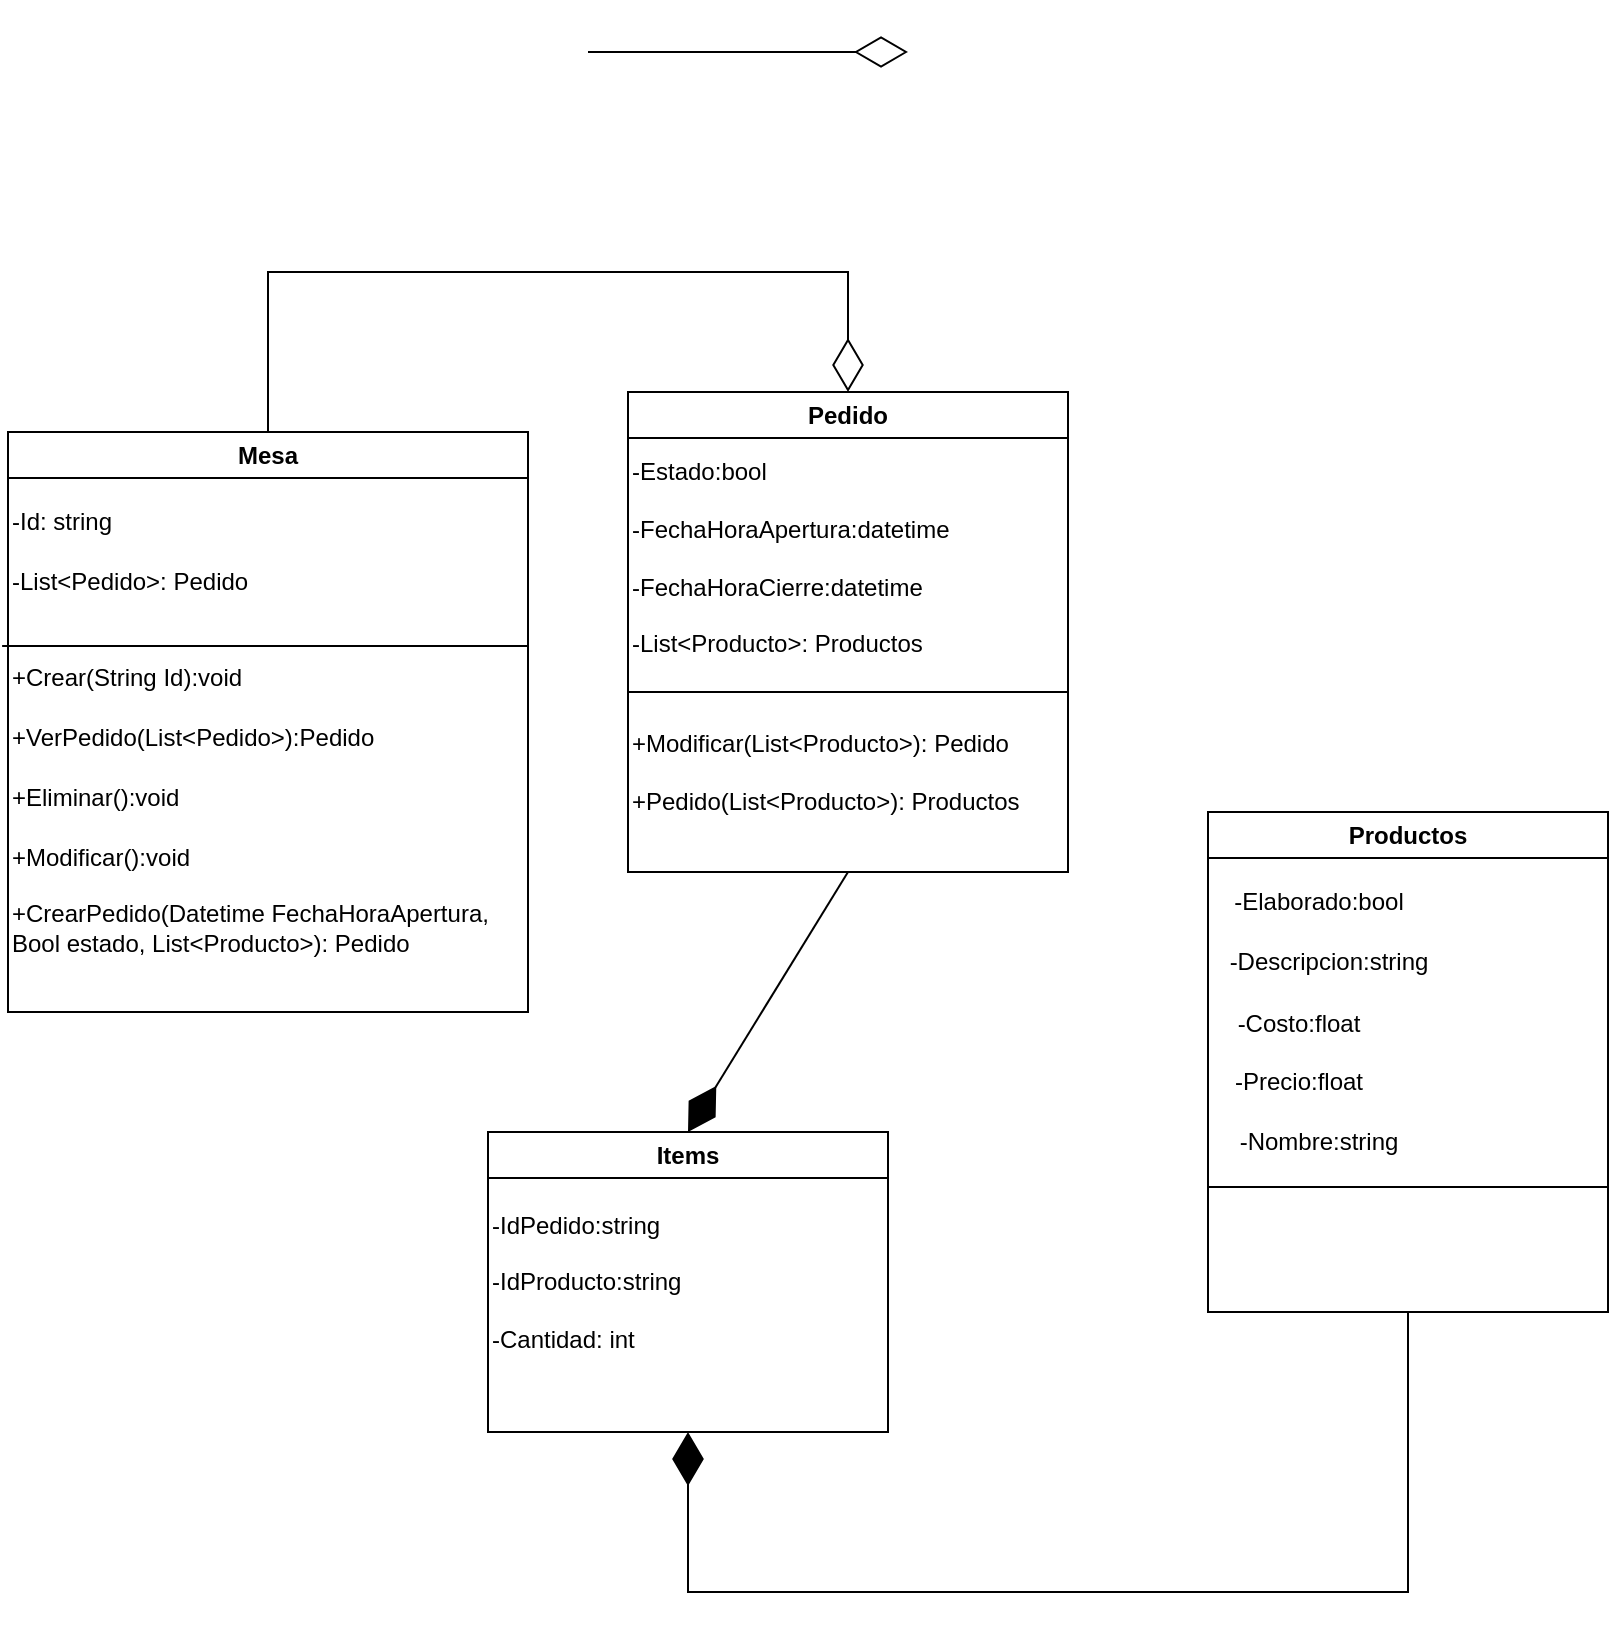 <mxfile version="21.7.2" type="github">
  <diagram name="Página-1" id="ctV1LAYlhdu0PN3EPtzc">
    <mxGraphModel dx="971" dy="571" grid="1" gridSize="10" guides="1" tooltips="1" connect="1" arrows="1" fold="1" page="1" pageScale="1" pageWidth="827" pageHeight="1169" math="0" shadow="0">
      <root>
        <mxCell id="0" />
        <mxCell id="1" parent="0" />
        <mxCell id="oHOC3U8sP_fkU0c64HHa-3" value="Mesa" style="swimlane;whiteSpace=wrap;html=1;" vertex="1" parent="1">
          <mxGeometry x="10" y="320" width="260" height="290" as="geometry" />
        </mxCell>
        <mxCell id="oHOC3U8sP_fkU0c64HHa-4" value="-Id: string" style="text;html=1;align=left;verticalAlign=middle;resizable=0;points=[];autosize=1;strokeColor=none;fillColor=none;" vertex="1" parent="oHOC3U8sP_fkU0c64HHa-3">
          <mxGeometry y="30" width="70" height="30" as="geometry" />
        </mxCell>
        <mxCell id="oHOC3U8sP_fkU0c64HHa-5" value="-List&amp;lt;Pedido&amp;gt;: Pedido" style="text;html=1;align=left;verticalAlign=middle;resizable=0;points=[];autosize=1;strokeColor=none;fillColor=none;" vertex="1" parent="oHOC3U8sP_fkU0c64HHa-3">
          <mxGeometry y="60" width="140" height="30" as="geometry" />
        </mxCell>
        <mxCell id="oHOC3U8sP_fkU0c64HHa-7" value="+Crear(String Id):void" style="text;html=1;align=left;verticalAlign=middle;resizable=0;points=[];autosize=1;strokeColor=none;fillColor=none;" vertex="1" parent="oHOC3U8sP_fkU0c64HHa-3">
          <mxGeometry y="108" width="140" height="30" as="geometry" />
        </mxCell>
        <mxCell id="oHOC3U8sP_fkU0c64HHa-8" value="+VerPedido(List&amp;lt;Pedido&amp;gt;):Pedido" style="text;html=1;align=left;verticalAlign=middle;resizable=0;points=[];autosize=1;strokeColor=none;fillColor=none;" vertex="1" parent="oHOC3U8sP_fkU0c64HHa-3">
          <mxGeometry y="138" width="200" height="30" as="geometry" />
        </mxCell>
        <mxCell id="oHOC3U8sP_fkU0c64HHa-9" value="+Eliminar():void" style="text;html=1;align=left;verticalAlign=middle;resizable=0;points=[];autosize=1;strokeColor=none;fillColor=none;" vertex="1" parent="oHOC3U8sP_fkU0c64HHa-3">
          <mxGeometry y="168" width="110" height="30" as="geometry" />
        </mxCell>
        <mxCell id="oHOC3U8sP_fkU0c64HHa-10" value="+Modificar():void" style="text;html=1;align=left;verticalAlign=middle;resizable=0;points=[];autosize=1;strokeColor=none;fillColor=none;" vertex="1" parent="oHOC3U8sP_fkU0c64HHa-3">
          <mxGeometry y="198" width="110" height="30" as="geometry" />
        </mxCell>
        <mxCell id="oHOC3U8sP_fkU0c64HHa-21" value="+CrearPedido(Datetime FechaHoraApertura, &lt;br&gt;Bool estado, List&amp;lt;Producto&amp;gt;): Pedido" style="text;html=1;align=left;verticalAlign=middle;resizable=0;points=[];autosize=1;strokeColor=none;fillColor=none;" vertex="1" parent="oHOC3U8sP_fkU0c64HHa-3">
          <mxGeometry y="228" width="260" height="40" as="geometry" />
        </mxCell>
        <mxCell id="oHOC3U8sP_fkU0c64HHa-6" value="" style="endArrow=none;html=1;rounded=0;exitX=-0.021;exitY=-0.033;exitDx=0;exitDy=0;exitPerimeter=0;" edge="1" parent="oHOC3U8sP_fkU0c64HHa-3" source="oHOC3U8sP_fkU0c64HHa-7">
          <mxGeometry width="50" height="50" relative="1" as="geometry">
            <mxPoint y="105" as="sourcePoint" />
            <mxPoint x="260" y="107" as="targetPoint" />
          </mxGeometry>
        </mxCell>
        <mxCell id="oHOC3U8sP_fkU0c64HHa-11" value="Productos" style="swimlane;whiteSpace=wrap;html=1;" vertex="1" parent="1">
          <mxGeometry x="610" y="510" width="200" height="250" as="geometry" />
        </mxCell>
        <mxCell id="oHOC3U8sP_fkU0c64HHa-13" value="-Elaborado:bool" style="text;html=1;align=center;verticalAlign=middle;resizable=0;points=[];autosize=1;strokeColor=none;fillColor=none;" vertex="1" parent="oHOC3U8sP_fkU0c64HHa-11">
          <mxGeometry y="30" width="110" height="30" as="geometry" />
        </mxCell>
        <mxCell id="oHOC3U8sP_fkU0c64HHa-14" value="-Descripcion:string" style="text;html=1;align=center;verticalAlign=middle;resizable=0;points=[];autosize=1;strokeColor=none;fillColor=none;" vertex="1" parent="oHOC3U8sP_fkU0c64HHa-11">
          <mxGeometry y="60" width="120" height="30" as="geometry" />
        </mxCell>
        <mxCell id="oHOC3U8sP_fkU0c64HHa-15" value="-Costo:float&lt;br&gt;&lt;br style=&quot;border-color: var(--border-color); text-align: left;&quot;&gt;&lt;span style=&quot;text-align: left;&quot;&gt;-Precio:float&lt;/span&gt;" style="text;html=1;align=center;verticalAlign=middle;resizable=0;points=[];autosize=1;strokeColor=none;fillColor=none;" vertex="1" parent="oHOC3U8sP_fkU0c64HHa-11">
          <mxGeometry y="90" width="90" height="60" as="geometry" />
        </mxCell>
        <mxCell id="oHOC3U8sP_fkU0c64HHa-16" value="-Nombre:string" style="text;html=1;align=center;verticalAlign=middle;resizable=0;points=[];autosize=1;strokeColor=none;fillColor=none;" vertex="1" parent="oHOC3U8sP_fkU0c64HHa-11">
          <mxGeometry x="5" y="150" width="100" height="30" as="geometry" />
        </mxCell>
        <mxCell id="oHOC3U8sP_fkU0c64HHa-12" value="" style="endArrow=none;html=1;rounded=0;exitX=0;exitY=0.75;exitDx=0;exitDy=0;entryX=1;entryY=0.75;entryDx=0;entryDy=0;" edge="1" parent="1" source="oHOC3U8sP_fkU0c64HHa-11" target="oHOC3U8sP_fkU0c64HHa-11">
          <mxGeometry width="50" height="50" relative="1" as="geometry">
            <mxPoint x="360" y="90" as="sourcePoint" />
            <mxPoint x="410" y="40" as="targetPoint" />
            <Array as="points" />
          </mxGeometry>
        </mxCell>
        <mxCell id="oHOC3U8sP_fkU0c64HHa-17" value="Pedido" style="swimlane;whiteSpace=wrap;html=1;" vertex="1" parent="1">
          <mxGeometry x="320" y="300" width="220" height="240" as="geometry" />
        </mxCell>
        <mxCell id="oHOC3U8sP_fkU0c64HHa-18" value="-Estado:bool&lt;br&gt;&lt;br&gt;-FechaHoraApertura:datetime&lt;br&gt;&lt;br&gt;-FechaHoraCierre:datetime&lt;br&gt;&lt;br&gt;-List&amp;lt;Producto&amp;gt;: Productos" style="text;html=1;align=left;verticalAlign=middle;resizable=0;points=[];autosize=1;strokeColor=none;fillColor=none;" vertex="1" parent="oHOC3U8sP_fkU0c64HHa-17">
          <mxGeometry y="28" width="180" height="110" as="geometry" />
        </mxCell>
        <mxCell id="oHOC3U8sP_fkU0c64HHa-20" value="+Modificar(List&amp;lt;Producto&amp;gt;): Pedido&lt;br&gt;&lt;br&gt;+Pedido(List&amp;lt;Producto&amp;gt;): Productos" style="text;html=1;align=left;verticalAlign=middle;resizable=0;points=[];autosize=1;strokeColor=none;fillColor=none;" vertex="1" parent="oHOC3U8sP_fkU0c64HHa-17">
          <mxGeometry y="160" width="220" height="60" as="geometry" />
        </mxCell>
        <mxCell id="oHOC3U8sP_fkU0c64HHa-19" value="" style="endArrow=none;html=1;rounded=0;" edge="1" parent="oHOC3U8sP_fkU0c64HHa-17">
          <mxGeometry width="50" height="50" relative="1" as="geometry">
            <mxPoint y="150" as="sourcePoint" />
            <mxPoint x="220" y="150" as="targetPoint" />
          </mxGeometry>
        </mxCell>
        <mxCell id="oHOC3U8sP_fkU0c64HHa-22" value="Items" style="swimlane;whiteSpace=wrap;html=1;" vertex="1" parent="1">
          <mxGeometry x="250" y="670" width="200" height="150" as="geometry" />
        </mxCell>
        <mxCell id="oHOC3U8sP_fkU0c64HHa-23" value="-IdPedido:string&lt;br&gt;&lt;br&gt;-IdProducto:string&lt;br&gt;&lt;br&gt;-Cantidad: int" style="text;html=1;align=left;verticalAlign=middle;resizable=0;points=[];autosize=1;strokeColor=none;fillColor=none;" vertex="1" parent="oHOC3U8sP_fkU0c64HHa-22">
          <mxGeometry y="30" width="120" height="90" as="geometry" />
        </mxCell>
        <mxCell id="oHOC3U8sP_fkU0c64HHa-24" value="" style="endArrow=diamondThin;endFill=0;endSize=24;html=1;rounded=0;exitX=0.5;exitY=0;exitDx=0;exitDy=0;" edge="1" parent="1" source="oHOC3U8sP_fkU0c64HHa-3">
          <mxGeometry width="160" relative="1" as="geometry">
            <mxPoint x="120" y="250" as="sourcePoint" />
            <mxPoint x="430" y="300" as="targetPoint" />
            <Array as="points">
              <mxPoint x="140" y="240" />
              <mxPoint x="300" y="240" />
              <mxPoint x="390" y="240" />
              <mxPoint x="430" y="240" />
            </Array>
          </mxGeometry>
        </mxCell>
        <mxCell id="oHOC3U8sP_fkU0c64HHa-25" value="" style="endArrow=diamondThin;endFill=0;endSize=24;html=1;rounded=0;" edge="1" parent="1">
          <mxGeometry width="160" relative="1" as="geometry">
            <mxPoint x="300" y="130" as="sourcePoint" />
            <mxPoint x="460" y="130" as="targetPoint" />
          </mxGeometry>
        </mxCell>
        <mxCell id="oHOC3U8sP_fkU0c64HHa-26" value="" style="endArrow=diamondThin;endFill=1;endSize=24;html=1;rounded=0;exitX=0.5;exitY=1;exitDx=0;exitDy=0;" edge="1" parent="1" source="oHOC3U8sP_fkU0c64HHa-11">
          <mxGeometry width="160" relative="1" as="geometry">
            <mxPoint x="530" y="850" as="sourcePoint" />
            <mxPoint x="350" y="820" as="targetPoint" />
            <Array as="points">
              <mxPoint x="710" y="900" />
              <mxPoint x="540" y="900" />
              <mxPoint x="350" y="900" />
            </Array>
          </mxGeometry>
        </mxCell>
        <mxCell id="oHOC3U8sP_fkU0c64HHa-27" value="" style="endArrow=diamondThin;endFill=1;endSize=24;html=1;rounded=0;exitX=0.5;exitY=1;exitDx=0;exitDy=0;entryX=0.5;entryY=0;entryDx=0;entryDy=0;" edge="1" parent="1" source="oHOC3U8sP_fkU0c64HHa-17" target="oHOC3U8sP_fkU0c64HHa-22">
          <mxGeometry width="160" relative="1" as="geometry">
            <mxPoint x="340" y="610" as="sourcePoint" />
            <mxPoint x="500" y="610" as="targetPoint" />
          </mxGeometry>
        </mxCell>
      </root>
    </mxGraphModel>
  </diagram>
</mxfile>
